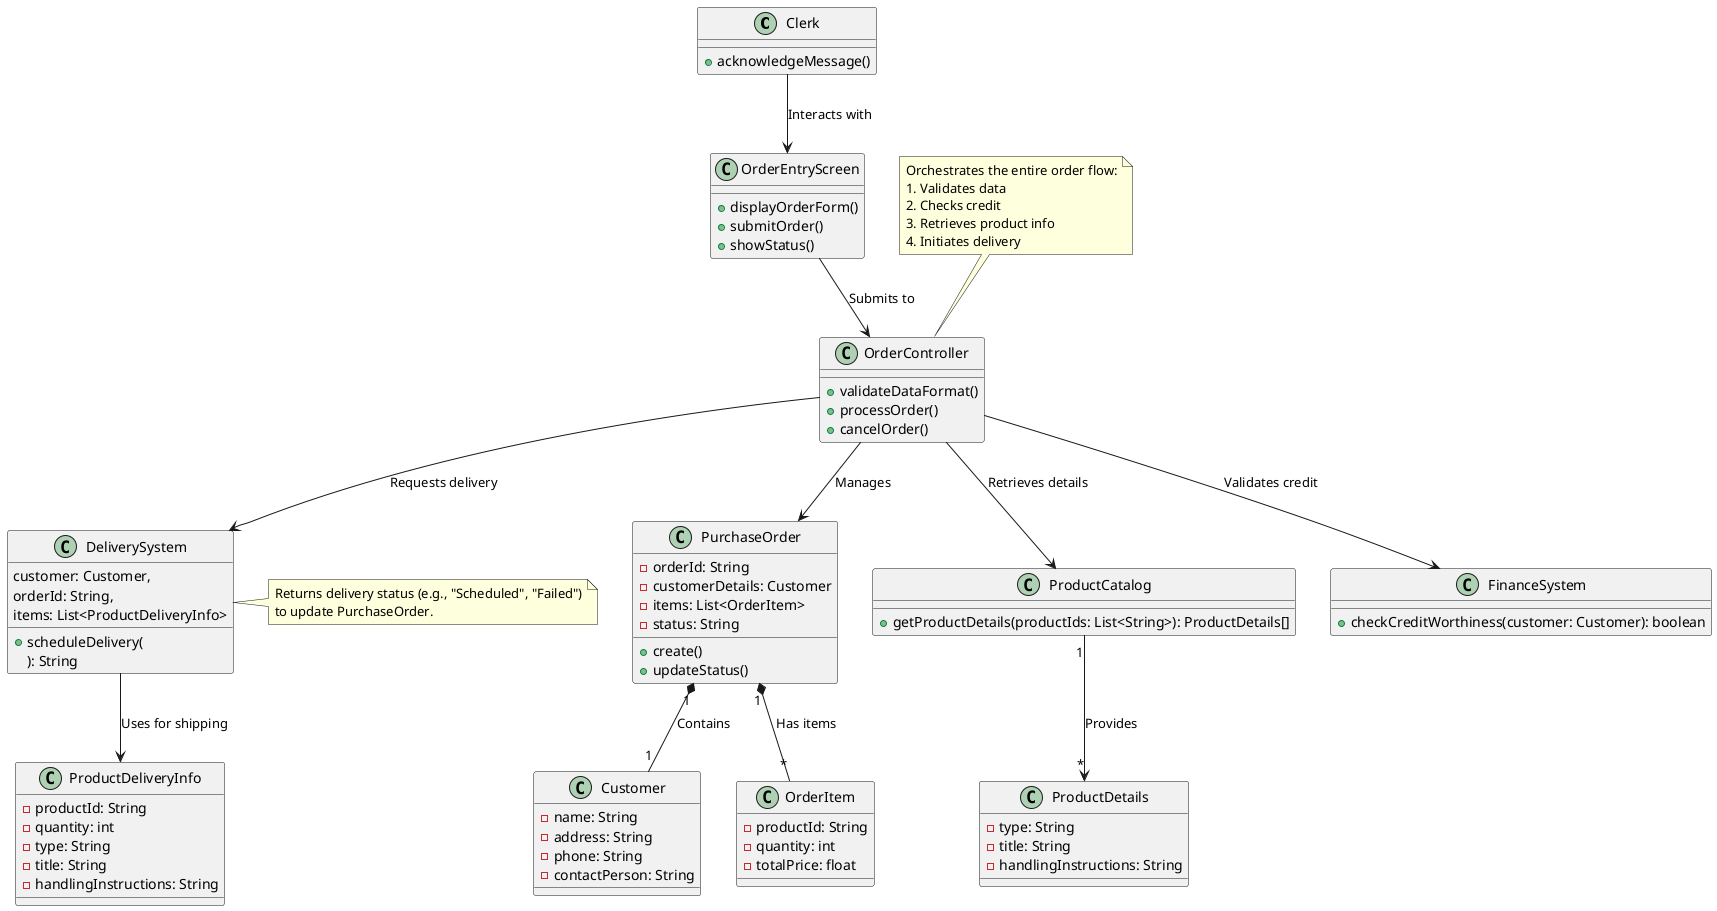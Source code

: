 @startuml OrderFulfillmentClassDiagram

' ==== Classes ====
class Clerk {
  + acknowledgeMessage()
}

class OrderEntryScreen {
  + displayOrderForm()
  + submitOrder()
  + showStatus()
}

class OrderController {
  + validateDataFormat()
  + processOrder()
  + cancelOrder()
}

class PurchaseOrder {
  - orderId: String
  - customerDetails: Customer
  - items: List<OrderItem>
  - status: String
  + create()
  + updateStatus()
}

class Customer {
  - name: String
  - address: String
  - phone: String
  - contactPerson: String
}

class OrderItem {
  - productId: String
  - quantity: int
  - totalPrice: float
}

class ProductCatalog {
  + getProductDetails(productIds: List<String>): ProductDetails[]
}

class ProductDetails {
  - type: String
  - title: String
  - handlingInstructions: String
}

class FinanceSystem {
  + checkCreditWorthiness(customer: Customer): boolean
}

class DeliverySystem {
  + scheduleDelivery(
    customer: Customer,
    orderId: String,
    items: List<ProductDeliveryInfo>
  ): String
}

class ProductDeliveryInfo {
  - productId: String
  - quantity: int
  - type: String
  - title: String
  - handlingInstructions: String
}

' ==== Relationships ====
Clerk --> OrderEntryScreen : "Interacts with"
OrderEntryScreen --> OrderController : "Submits to"
OrderController --> PurchaseOrder : "Manages"
OrderController --> FinanceSystem : "Validates credit"
OrderController --> ProductCatalog : "Retrieves details"
OrderController --> DeliverySystem : "Requests delivery"
PurchaseOrder "1" *-- "1" Customer : "Contains"
PurchaseOrder "1" *-- "*" OrderItem : "Has items"
ProductCatalog "1" --> "*" ProductDetails : "Provides"
DeliverySystem --> ProductDeliveryInfo : "Uses for shipping"

' ==== Notes ====
note top of OrderController
  Orchestrates the entire order flow:
  1. Validates data
  2. Checks credit
  3. Retrieves product info
  4. Initiates delivery
end note

note right of DeliverySystem
  Returns delivery status (e.g., "Scheduled", "Failed")
  to update PurchaseOrder.
end note

@enduml